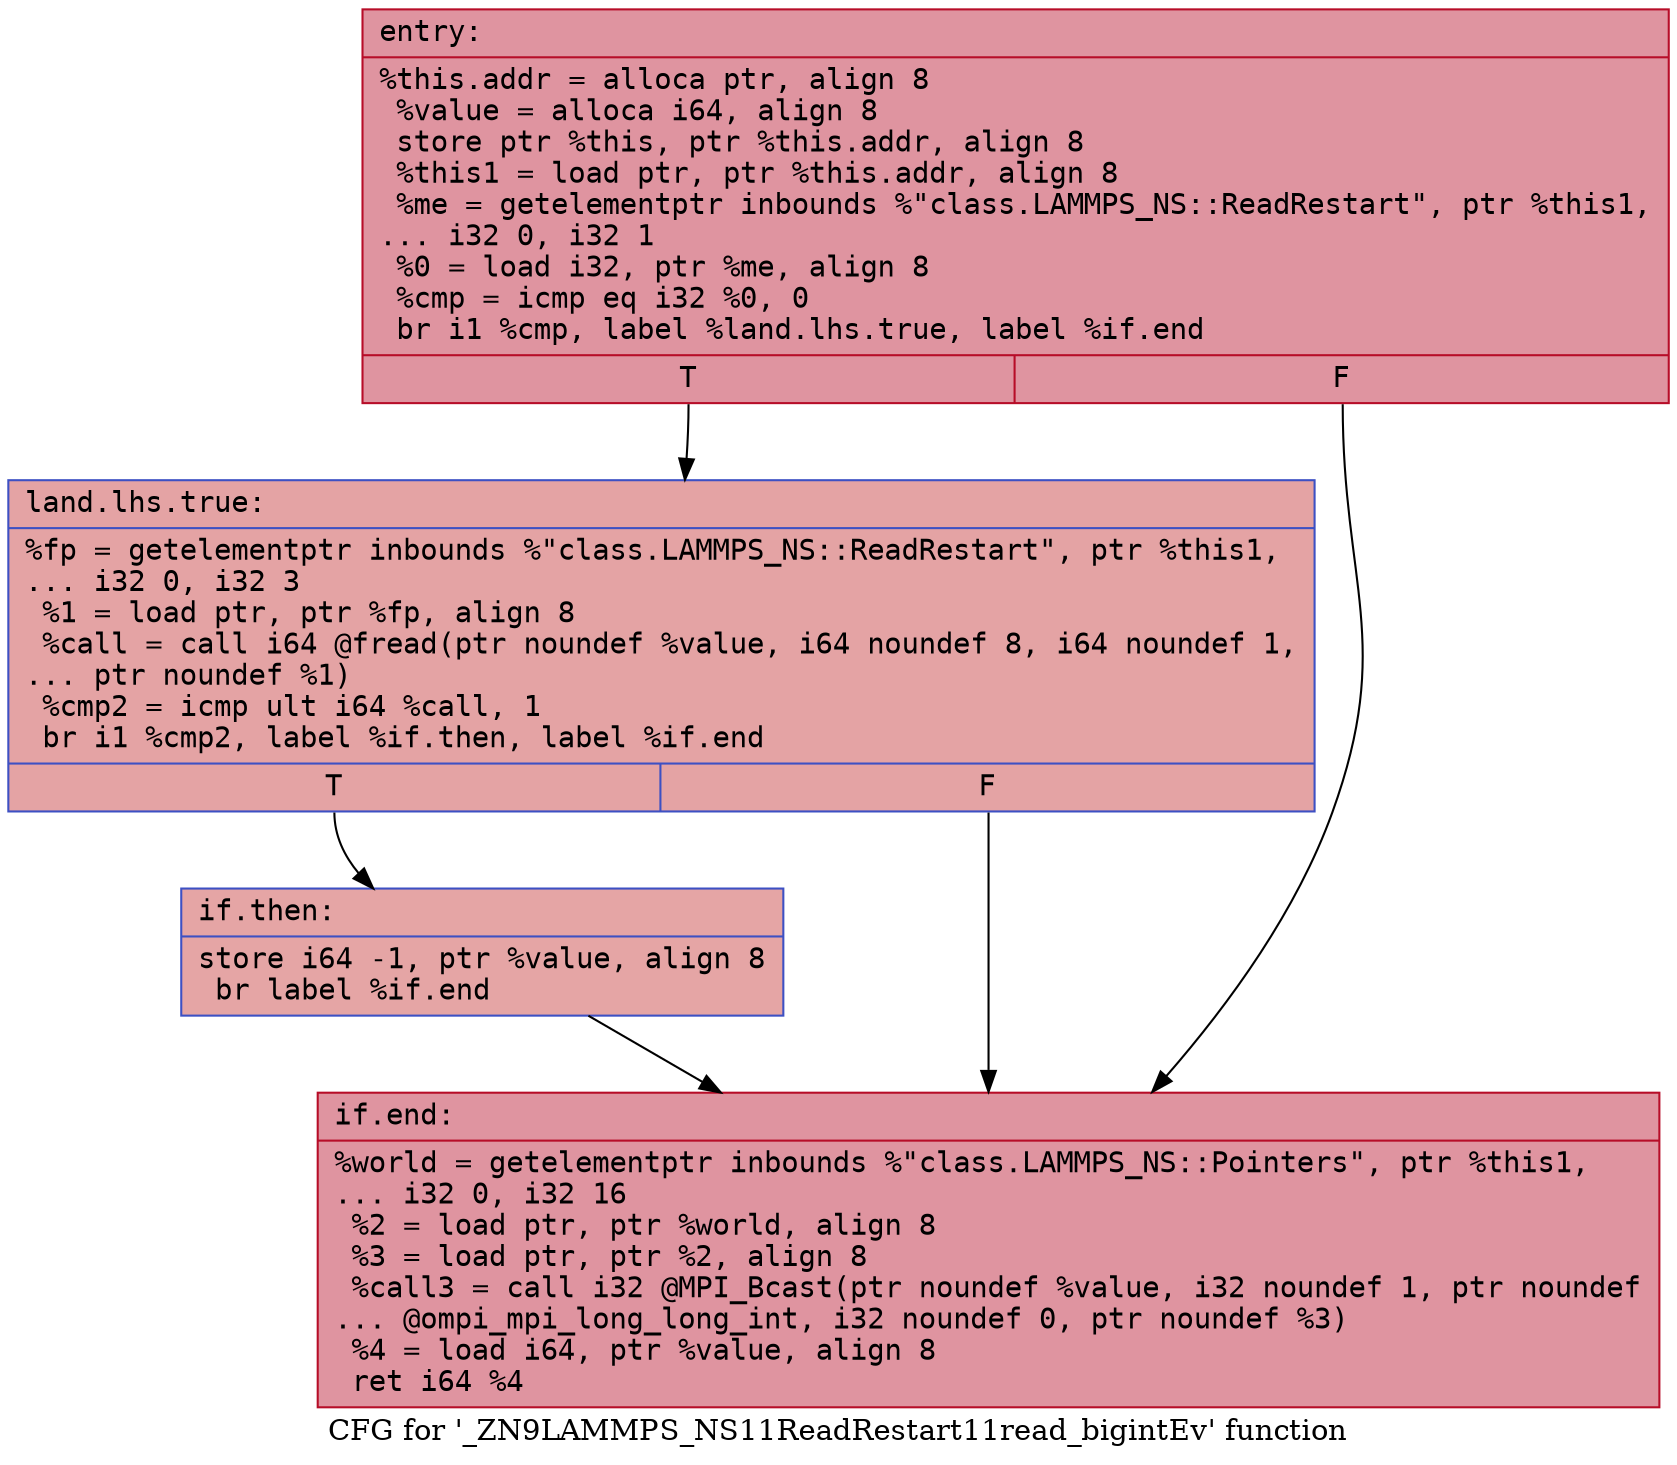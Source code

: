 digraph "CFG for '_ZN9LAMMPS_NS11ReadRestart11read_bigintEv' function" {
	label="CFG for '_ZN9LAMMPS_NS11ReadRestart11read_bigintEv' function";

	Node0x55bc18c6f9c0 [shape=record,color="#b70d28ff", style=filled, fillcolor="#b70d2870" fontname="Courier",label="{entry:\l|  %this.addr = alloca ptr, align 8\l  %value = alloca i64, align 8\l  store ptr %this, ptr %this.addr, align 8\l  %this1 = load ptr, ptr %this.addr, align 8\l  %me = getelementptr inbounds %\"class.LAMMPS_NS::ReadRestart\", ptr %this1,\l... i32 0, i32 1\l  %0 = load i32, ptr %me, align 8\l  %cmp = icmp eq i32 %0, 0\l  br i1 %cmp, label %land.lhs.true, label %if.end\l|{<s0>T|<s1>F}}"];
	Node0x55bc18c6f9c0:s0 -> Node0x55bc18c6fd90[tooltip="entry -> land.lhs.true\nProbability 37.50%" ];
	Node0x55bc18c6f9c0:s1 -> Node0x55bc18c6fe10[tooltip="entry -> if.end\nProbability 62.50%" ];
	Node0x55bc18c6fd90 [shape=record,color="#3d50c3ff", style=filled, fillcolor="#c32e3170" fontname="Courier",label="{land.lhs.true:\l|  %fp = getelementptr inbounds %\"class.LAMMPS_NS::ReadRestart\", ptr %this1,\l... i32 0, i32 3\l  %1 = load ptr, ptr %fp, align 8\l  %call = call i64 @fread(ptr noundef %value, i64 noundef 8, i64 noundef 1,\l... ptr noundef %1)\l  %cmp2 = icmp ult i64 %call, 1\l  br i1 %cmp2, label %if.then, label %if.end\l|{<s0>T|<s1>F}}"];
	Node0x55bc18c6fd90:s0 -> Node0x55bc18c70230[tooltip="land.lhs.true -> if.then\nProbability 50.00%" ];
	Node0x55bc18c6fd90:s1 -> Node0x55bc18c6fe10[tooltip="land.lhs.true -> if.end\nProbability 50.00%" ];
	Node0x55bc18c70230 [shape=record,color="#3d50c3ff", style=filled, fillcolor="#c5333470" fontname="Courier",label="{if.then:\l|  store i64 -1, ptr %value, align 8\l  br label %if.end\l}"];
	Node0x55bc18c70230 -> Node0x55bc18c6fe10[tooltip="if.then -> if.end\nProbability 100.00%" ];
	Node0x55bc18c6fe10 [shape=record,color="#b70d28ff", style=filled, fillcolor="#b70d2870" fontname="Courier",label="{if.end:\l|  %world = getelementptr inbounds %\"class.LAMMPS_NS::Pointers\", ptr %this1,\l... i32 0, i32 16\l  %2 = load ptr, ptr %world, align 8\l  %3 = load ptr, ptr %2, align 8\l  %call3 = call i32 @MPI_Bcast(ptr noundef %value, i32 noundef 1, ptr noundef\l... @ompi_mpi_long_long_int, i32 noundef 0, ptr noundef %3)\l  %4 = load i64, ptr %value, align 8\l  ret i64 %4\l}"];
}
